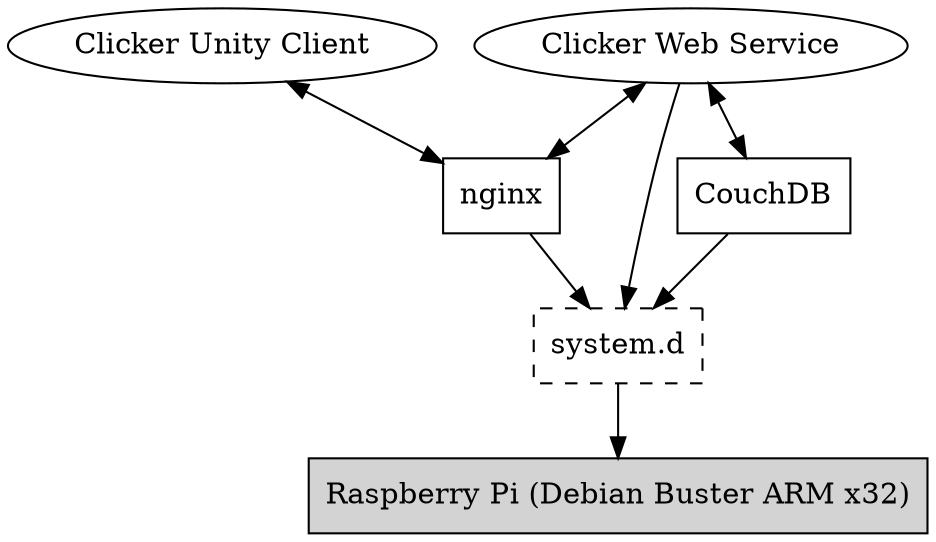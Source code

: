 strict digraph {
	"Raspberry Pi (Debian Buster ARM x32)" [shape="polygon" style="filled"]
	"system.d" [shape="polygon" style="dashed"]
	nginx [shape="polygon"]
	CouchDB [shape="polygon"]
	"Clicker Unity Client" [shape="ellipse"]
	"Clicker Web Service" [shape="ellipse"]
	"system.d" -> "Raspberry Pi (Debian Buster ARM x32)"
	nginx -> "system.d"
	CouchDB -> "system.d"
	"Clicker Unity Client" -> nginx [dir="both"]
	"Clicker Web Service" -> "system.d"
	"Clicker Web Service" -> CouchDB [dir="both"]
	"Clicker Web Service" -> nginx [dir="both"]
}